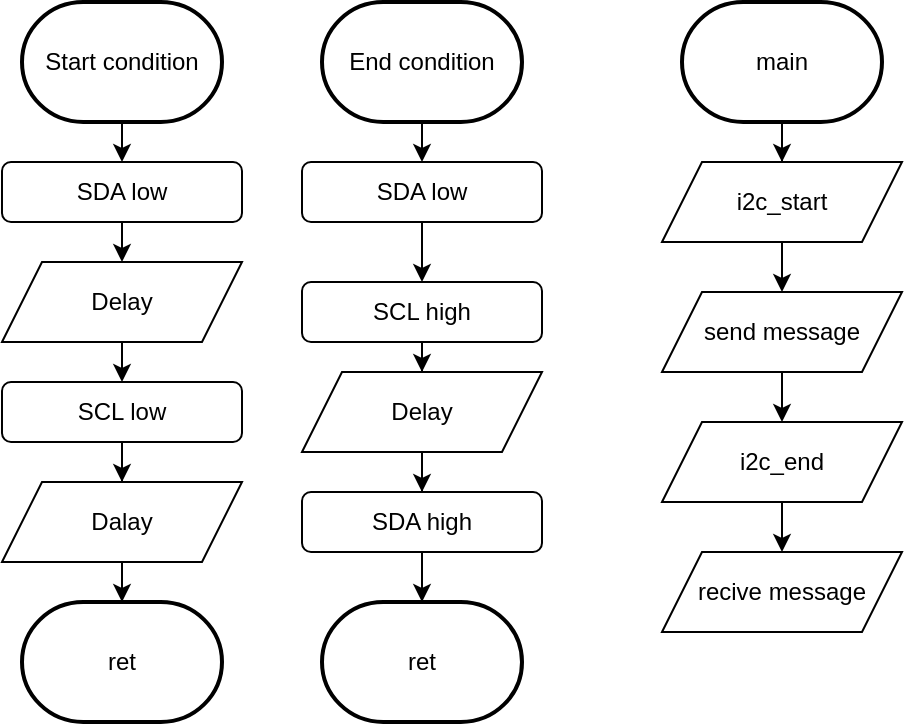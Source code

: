 <mxfile version="26.0.4">
  <diagram name="Page-1" id="_hlhiYbFoaOobZ6yciA4">
    <mxGraphModel dx="759" dy="365" grid="1" gridSize="10" guides="1" tooltips="1" connect="1" arrows="1" fold="1" page="1" pageScale="1" pageWidth="850" pageHeight="1100" math="0" shadow="0">
      <root>
        <mxCell id="0" />
        <mxCell id="1" parent="0" />
        <mxCell id="wHN4mqfPANkn3s0FmNAk-7" style="edgeStyle=orthogonalEdgeStyle;rounded=0;orthogonalLoop=1;jettySize=auto;html=1;exitX=0.5;exitY=1;exitDx=0;exitDy=0;entryX=0.5;entryY=0;entryDx=0;entryDy=0;" parent="1" target="wHN4mqfPANkn3s0FmNAk-3" edge="1">
          <mxGeometry relative="1" as="geometry">
            <mxPoint x="100" y="80" as="sourcePoint" />
          </mxGeometry>
        </mxCell>
        <mxCell id="wHN4mqfPANkn3s0FmNAk-8" style="edgeStyle=orthogonalEdgeStyle;rounded=0;orthogonalLoop=1;jettySize=auto;html=1;exitX=0.5;exitY=1;exitDx=0;exitDy=0;entryX=0.5;entryY=0;entryDx=0;entryDy=0;" parent="1" source="wHN4mqfPANkn3s0FmNAk-3" target="wHN4mqfPANkn3s0FmNAk-4" edge="1">
          <mxGeometry relative="1" as="geometry" />
        </mxCell>
        <mxCell id="wHN4mqfPANkn3s0FmNAk-3" value="SDA low" style="rounded=1;whiteSpace=wrap;html=1;" parent="1" vertex="1">
          <mxGeometry x="40" y="100" width="120" height="30" as="geometry" />
        </mxCell>
        <mxCell id="wHN4mqfPANkn3s0FmNAk-9" style="edgeStyle=orthogonalEdgeStyle;rounded=0;orthogonalLoop=1;jettySize=auto;html=1;exitX=0.5;exitY=1;exitDx=0;exitDy=0;entryX=0.5;entryY=0;entryDx=0;entryDy=0;" parent="1" source="wHN4mqfPANkn3s0FmNAk-4" target="wHN4mqfPANkn3s0FmNAk-5" edge="1">
          <mxGeometry relative="1" as="geometry" />
        </mxCell>
        <mxCell id="wHN4mqfPANkn3s0FmNAk-4" value="Delay" style="shape=parallelogram;perimeter=parallelogramPerimeter;whiteSpace=wrap;html=1;fixedSize=1;" parent="1" vertex="1">
          <mxGeometry x="40" y="150" width="120" height="40" as="geometry" />
        </mxCell>
        <mxCell id="wHN4mqfPANkn3s0FmNAk-10" style="edgeStyle=orthogonalEdgeStyle;rounded=0;orthogonalLoop=1;jettySize=auto;html=1;exitX=0.5;exitY=1;exitDx=0;exitDy=0;" parent="1" source="wHN4mqfPANkn3s0FmNAk-5" target="wHN4mqfPANkn3s0FmNAk-6" edge="1">
          <mxGeometry relative="1" as="geometry" />
        </mxCell>
        <mxCell id="wHN4mqfPANkn3s0FmNAk-5" value="SCL low" style="rounded=1;whiteSpace=wrap;html=1;" parent="1" vertex="1">
          <mxGeometry x="40" y="210" width="120" height="30" as="geometry" />
        </mxCell>
        <mxCell id="Z6DR5N9BExOJ2k2JJwfl-11" value="" style="edgeStyle=orthogonalEdgeStyle;rounded=0;orthogonalLoop=1;jettySize=auto;html=1;" edge="1" parent="1" source="wHN4mqfPANkn3s0FmNAk-6">
          <mxGeometry relative="1" as="geometry">
            <mxPoint x="100" y="320" as="targetPoint" />
          </mxGeometry>
        </mxCell>
        <mxCell id="wHN4mqfPANkn3s0FmNAk-6" value="Dalay" style="shape=parallelogram;perimeter=parallelogramPerimeter;whiteSpace=wrap;html=1;fixedSize=1;" parent="1" vertex="1">
          <mxGeometry x="40" y="260" width="120" height="40" as="geometry" />
        </mxCell>
        <mxCell id="Z6DR5N9BExOJ2k2JJwfl-2" value="" style="edgeStyle=orthogonalEdgeStyle;rounded=0;orthogonalLoop=1;jettySize=auto;html=1;" edge="1" parent="1">
          <mxGeometry relative="1" as="geometry">
            <mxPoint x="250" y="80" as="sourcePoint" />
            <mxPoint x="250" y="100" as="targetPoint" />
          </mxGeometry>
        </mxCell>
        <mxCell id="Z6DR5N9BExOJ2k2JJwfl-4" value="" style="edgeStyle=orthogonalEdgeStyle;rounded=0;orthogonalLoop=1;jettySize=auto;html=1;" edge="1" parent="1">
          <mxGeometry relative="1" as="geometry">
            <mxPoint x="250" y="130" as="sourcePoint" />
            <mxPoint x="250" y="160" as="targetPoint" />
          </mxGeometry>
        </mxCell>
        <mxCell id="Z6DR5N9BExOJ2k2JJwfl-15" value="" style="edgeStyle=orthogonalEdgeStyle;rounded=0;orthogonalLoop=1;jettySize=auto;html=1;" edge="1" parent="1" source="Z6DR5N9BExOJ2k2JJwfl-5" target="Z6DR5N9BExOJ2k2JJwfl-14">
          <mxGeometry relative="1" as="geometry" />
        </mxCell>
        <mxCell id="Z6DR5N9BExOJ2k2JJwfl-5" value="SCL high" style="rounded=1;whiteSpace=wrap;html=1;" vertex="1" parent="1">
          <mxGeometry x="190" y="160" width="120" height="30" as="geometry" />
        </mxCell>
        <mxCell id="Z6DR5N9BExOJ2k2JJwfl-12" value="SDA low" style="rounded=1;whiteSpace=wrap;html=1;" vertex="1" parent="1">
          <mxGeometry x="190" y="100" width="120" height="30" as="geometry" />
        </mxCell>
        <mxCell id="Z6DR5N9BExOJ2k2JJwfl-17" value="" style="edgeStyle=orthogonalEdgeStyle;rounded=0;orthogonalLoop=1;jettySize=auto;html=1;" edge="1" parent="1" source="Z6DR5N9BExOJ2k2JJwfl-14" target="Z6DR5N9BExOJ2k2JJwfl-16">
          <mxGeometry relative="1" as="geometry" />
        </mxCell>
        <mxCell id="Z6DR5N9BExOJ2k2JJwfl-14" value="Delay" style="shape=parallelogram;perimeter=parallelogramPerimeter;whiteSpace=wrap;html=1;fixedSize=1;" vertex="1" parent="1">
          <mxGeometry x="190" y="205" width="120" height="40" as="geometry" />
        </mxCell>
        <mxCell id="Z6DR5N9BExOJ2k2JJwfl-19" value="" style="edgeStyle=orthogonalEdgeStyle;rounded=0;orthogonalLoop=1;jettySize=auto;html=1;" edge="1" parent="1" source="Z6DR5N9BExOJ2k2JJwfl-16">
          <mxGeometry relative="1" as="geometry">
            <mxPoint x="250" y="320" as="targetPoint" />
          </mxGeometry>
        </mxCell>
        <mxCell id="Z6DR5N9BExOJ2k2JJwfl-16" value="SDA high" style="rounded=1;whiteSpace=wrap;html=1;" vertex="1" parent="1">
          <mxGeometry x="190" y="265" width="120" height="30" as="geometry" />
        </mxCell>
        <mxCell id="Z6DR5N9BExOJ2k2JJwfl-21" value="End condition" style="strokeWidth=2;html=1;shape=mxgraph.flowchart.terminator;whiteSpace=wrap;" vertex="1" parent="1">
          <mxGeometry x="200" y="20" width="100" height="60" as="geometry" />
        </mxCell>
        <mxCell id="Z6DR5N9BExOJ2k2JJwfl-22" value="Start condition" style="strokeWidth=2;html=1;shape=mxgraph.flowchart.terminator;whiteSpace=wrap;" vertex="1" parent="1">
          <mxGeometry x="50" y="20" width="100" height="60" as="geometry" />
        </mxCell>
        <mxCell id="Z6DR5N9BExOJ2k2JJwfl-23" value="ret" style="strokeWidth=2;html=1;shape=mxgraph.flowchart.terminator;whiteSpace=wrap;" vertex="1" parent="1">
          <mxGeometry x="200" y="320" width="100" height="60" as="geometry" />
        </mxCell>
        <mxCell id="Z6DR5N9BExOJ2k2JJwfl-24" value="ret" style="strokeWidth=2;html=1;shape=mxgraph.flowchart.terminator;whiteSpace=wrap;" vertex="1" parent="1">
          <mxGeometry x="50" y="320" width="100" height="60" as="geometry" />
        </mxCell>
        <mxCell id="Z6DR5N9BExOJ2k2JJwfl-28" value="" style="edgeStyle=orthogonalEdgeStyle;rounded=0;orthogonalLoop=1;jettySize=auto;html=1;" edge="1" parent="1" source="Z6DR5N9BExOJ2k2JJwfl-25" target="Z6DR5N9BExOJ2k2JJwfl-27">
          <mxGeometry relative="1" as="geometry" />
        </mxCell>
        <mxCell id="Z6DR5N9BExOJ2k2JJwfl-25" value="main" style="strokeWidth=2;html=1;shape=mxgraph.flowchart.terminator;whiteSpace=wrap;" vertex="1" parent="1">
          <mxGeometry x="380" y="20" width="100" height="60" as="geometry" />
        </mxCell>
        <mxCell id="Z6DR5N9BExOJ2k2JJwfl-38" value="" style="edgeStyle=orthogonalEdgeStyle;rounded=0;orthogonalLoop=1;jettySize=auto;html=1;" edge="1" parent="1" source="Z6DR5N9BExOJ2k2JJwfl-27" target="Z6DR5N9BExOJ2k2JJwfl-33">
          <mxGeometry relative="1" as="geometry" />
        </mxCell>
        <mxCell id="Z6DR5N9BExOJ2k2JJwfl-27" value="i2c_start" style="shape=parallelogram;perimeter=parallelogramPerimeter;whiteSpace=wrap;html=1;fixedSize=1;" vertex="1" parent="1">
          <mxGeometry x="370" y="100" width="120" height="40" as="geometry" />
        </mxCell>
        <mxCell id="Z6DR5N9BExOJ2k2JJwfl-37" value="" style="edgeStyle=orthogonalEdgeStyle;rounded=0;orthogonalLoop=1;jettySize=auto;html=1;" edge="1" parent="1" source="Z6DR5N9BExOJ2k2JJwfl-31" target="Z6DR5N9BExOJ2k2JJwfl-36">
          <mxGeometry relative="1" as="geometry" />
        </mxCell>
        <mxCell id="Z6DR5N9BExOJ2k2JJwfl-31" value="i2c_end" style="shape=parallelogram;perimeter=parallelogramPerimeter;whiteSpace=wrap;html=1;fixedSize=1;" vertex="1" parent="1">
          <mxGeometry x="370" y="230" width="120" height="40" as="geometry" />
        </mxCell>
        <mxCell id="Z6DR5N9BExOJ2k2JJwfl-35" value="" style="edgeStyle=orthogonalEdgeStyle;rounded=0;orthogonalLoop=1;jettySize=auto;html=1;" edge="1" parent="1" source="Z6DR5N9BExOJ2k2JJwfl-33" target="Z6DR5N9BExOJ2k2JJwfl-31">
          <mxGeometry relative="1" as="geometry" />
        </mxCell>
        <mxCell id="Z6DR5N9BExOJ2k2JJwfl-33" value="send message" style="shape=parallelogram;perimeter=parallelogramPerimeter;whiteSpace=wrap;html=1;fixedSize=1;" vertex="1" parent="1">
          <mxGeometry x="370" y="165" width="120" height="40" as="geometry" />
        </mxCell>
        <mxCell id="Z6DR5N9BExOJ2k2JJwfl-36" value="recive message" style="shape=parallelogram;perimeter=parallelogramPerimeter;whiteSpace=wrap;html=1;fixedSize=1;" vertex="1" parent="1">
          <mxGeometry x="370" y="295" width="120" height="40" as="geometry" />
        </mxCell>
      </root>
    </mxGraphModel>
  </diagram>
</mxfile>
